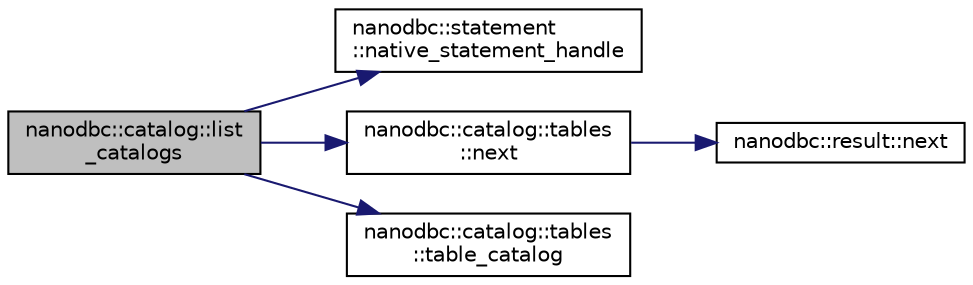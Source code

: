 digraph "nanodbc::catalog::list_catalogs"
{
 // LATEX_PDF_SIZE
  edge [fontname="Helvetica",fontsize="10",labelfontname="Helvetica",labelfontsize="10"];
  node [fontname="Helvetica",fontsize="10",shape=record];
  rankdir="LR";
  Node14 [label="nanodbc::catalog::list\l_catalogs",height=0.2,width=0.4,color="black", fillcolor="grey75", style="filled", fontcolor="black",tooltip="Returns names of all catalogs (or databases) available in connected data source."];
  Node14 -> Node15 [color="midnightblue",fontsize="10",style="solid",fontname="Helvetica"];
  Node15 [label="nanodbc::statement\l::native_statement_handle",height=0.2,width=0.4,color="black", fillcolor="white", style="filled",URL="$classnanodbc_1_1statement.html#a3698e721741be20dac1f933ed425c8d7",tooltip="Returns the native ODBC statement handle."];
  Node14 -> Node16 [color="midnightblue",fontsize="10",style="solid",fontname="Helvetica"];
  Node16 [label="nanodbc::catalog::tables\l::next",height=0.2,width=0.4,color="black", fillcolor="white", style="filled",URL="$classnanodbc_1_1catalog_1_1tables.html#a5315f75223a7ce90b4fcff38e03ee355",tooltip="Move to the next result in the result set."];
  Node16 -> Node17 [color="midnightblue",fontsize="10",style="solid",fontname="Helvetica"];
  Node17 [label="nanodbc::result::next",height=0.2,width=0.4,color="black", fillcolor="white", style="filled",URL="$classnanodbc_1_1result.html#a31470b51f194181373e4c2c4292d11c4",tooltip="Fetches the next row in the current result set."];
  Node14 -> Node18 [color="midnightblue",fontsize="10",style="solid",fontname="Helvetica"];
  Node18 [label="nanodbc::catalog::tables\l::table_catalog",height=0.2,width=0.4,color="black", fillcolor="white", style="filled",URL="$classnanodbc_1_1catalog_1_1tables.html#a1322c3bbfbd4500aef0c7655d172b5b0",tooltip="Fetch table catalog."];
}

